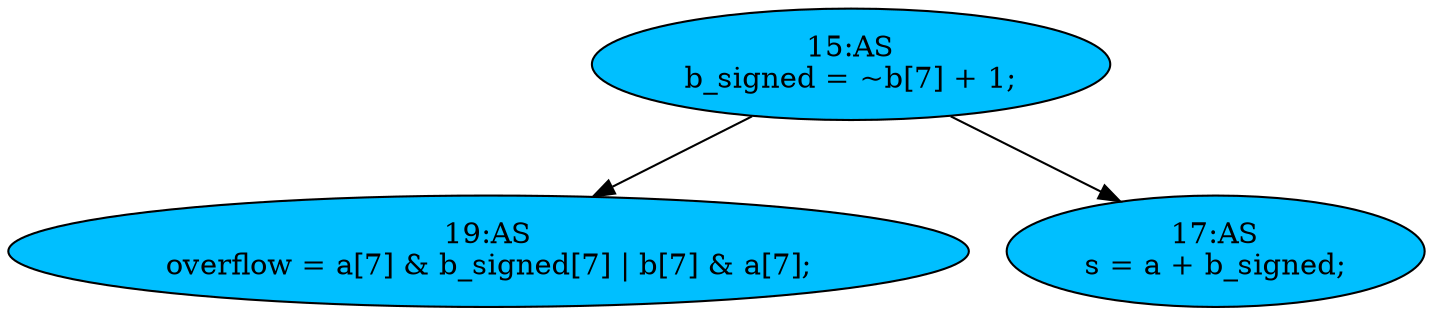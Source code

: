 strict digraph "compose( ,  )" {
	node [label="\N"];
	"19:AS"	[ast="<pyverilog.vparser.ast.Assign object at 0x7f827d472290>",
		def_var="['overflow']",
		fillcolor=deepskyblue,
		label="19:AS
overflow = a[7] & b_signed[7] | b[7] & a[7];",
		statements="[]",
		style=filled,
		typ=Assign,
		use_var="['a', 'b_signed', 'b', 'a']"];
	"15:AS"	[ast="<pyverilog.vparser.ast.Assign object at 0x7f827d4647d0>",
		def_var="['b_signed']",
		fillcolor=deepskyblue,
		label="15:AS
b_signed = ~b[7] + 1;",
		statements="[]",
		style=filled,
		typ=Assign,
		use_var="['b']"];
	"15:AS" -> "19:AS";
	"17:AS"	[ast="<pyverilog.vparser.ast.Assign object at 0x7f827d1ce2d0>",
		def_var="['s']",
		fillcolor=deepskyblue,
		label="17:AS
s = a + b_signed;",
		statements="[]",
		style=filled,
		typ=Assign,
		use_var="['a', 'b_signed']"];
	"15:AS" -> "17:AS";
}
